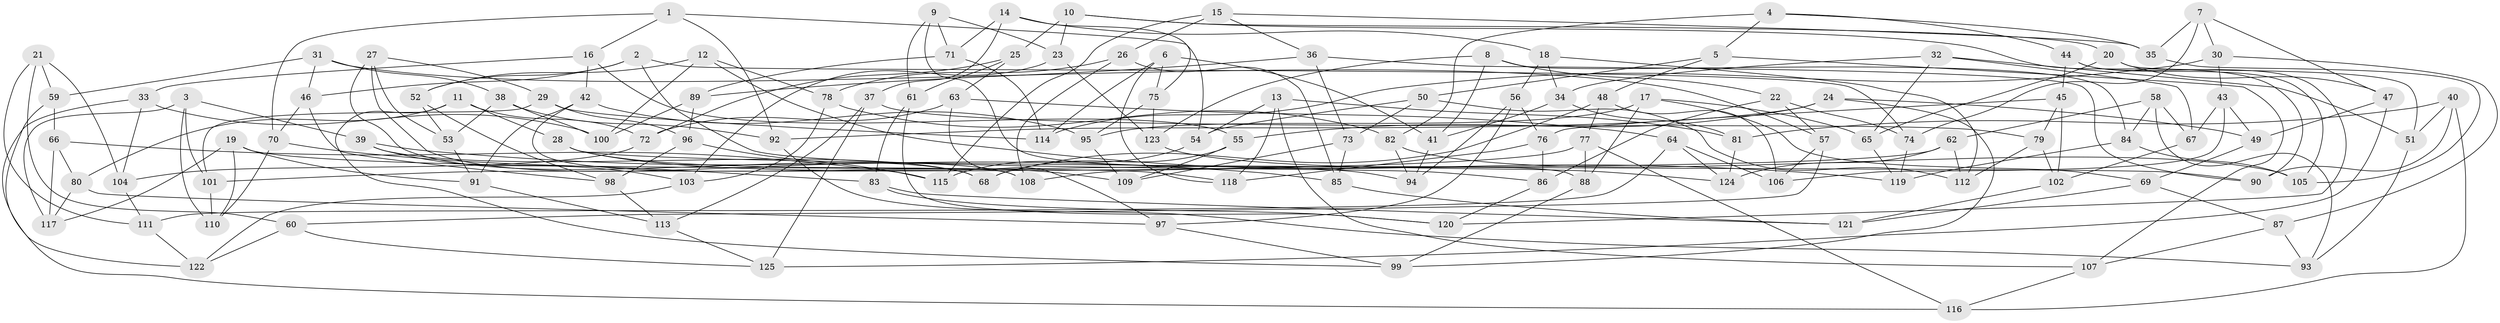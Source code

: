 // coarse degree distribution, {4: 0.2894736842105263, 6: 0.4473684210526316, 3: 0.07894736842105263, 5: 0.18421052631578946}
// Generated by graph-tools (version 1.1) at 2025/38/03/04/25 23:38:05]
// undirected, 125 vertices, 250 edges
graph export_dot {
  node [color=gray90,style=filled];
  1;
  2;
  3;
  4;
  5;
  6;
  7;
  8;
  9;
  10;
  11;
  12;
  13;
  14;
  15;
  16;
  17;
  18;
  19;
  20;
  21;
  22;
  23;
  24;
  25;
  26;
  27;
  28;
  29;
  30;
  31;
  32;
  33;
  34;
  35;
  36;
  37;
  38;
  39;
  40;
  41;
  42;
  43;
  44;
  45;
  46;
  47;
  48;
  49;
  50;
  51;
  52;
  53;
  54;
  55;
  56;
  57;
  58;
  59;
  60;
  61;
  62;
  63;
  64;
  65;
  66;
  67;
  68;
  69;
  70;
  71;
  72;
  73;
  74;
  75;
  76;
  77;
  78;
  79;
  80;
  81;
  82;
  83;
  84;
  85;
  86;
  87;
  88;
  89;
  90;
  91;
  92;
  93;
  94;
  95;
  96;
  97;
  98;
  99;
  100;
  101;
  102;
  103;
  104;
  105;
  106;
  107;
  108;
  109;
  110;
  111;
  112;
  113;
  114;
  115;
  116;
  117;
  118;
  119;
  120;
  121;
  122;
  123;
  124;
  125;
  1 -- 70;
  1 -- 54;
  1 -- 16;
  1 -- 92;
  2 -- 74;
  2 -- 46;
  2 -- 52;
  2 -- 86;
  3 -- 110;
  3 -- 117;
  3 -- 101;
  3 -- 39;
  4 -- 35;
  4 -- 82;
  4 -- 5;
  4 -- 44;
  5 -- 107;
  5 -- 48;
  5 -- 50;
  6 -- 75;
  6 -- 118;
  6 -- 114;
  6 -- 41;
  7 -- 74;
  7 -- 30;
  7 -- 47;
  7 -- 35;
  8 -- 22;
  8 -- 41;
  8 -- 123;
  8 -- 84;
  9 -- 71;
  9 -- 88;
  9 -- 61;
  9 -- 23;
  10 -- 23;
  10 -- 90;
  10 -- 25;
  10 -- 20;
  11 -- 99;
  11 -- 72;
  11 -- 28;
  11 -- 80;
  12 -- 100;
  12 -- 52;
  12 -- 78;
  12 -- 119;
  13 -- 54;
  13 -- 81;
  13 -- 107;
  13 -- 118;
  14 -- 18;
  14 -- 75;
  14 -- 71;
  14 -- 37;
  15 -- 36;
  15 -- 35;
  15 -- 26;
  15 -- 115;
  16 -- 55;
  16 -- 42;
  16 -- 33;
  17 -- 69;
  17 -- 65;
  17 -- 95;
  17 -- 88;
  18 -- 34;
  18 -- 56;
  18 -- 112;
  19 -- 117;
  19 -- 110;
  19 -- 91;
  19 -- 118;
  20 -- 65;
  20 -- 51;
  20 -- 47;
  21 -- 60;
  21 -- 59;
  21 -- 111;
  21 -- 104;
  22 -- 86;
  22 -- 74;
  22 -- 57;
  23 -- 123;
  23 -- 103;
  24 -- 55;
  24 -- 92;
  24 -- 99;
  24 -- 49;
  25 -- 63;
  25 -- 61;
  25 -- 72;
  26 -- 108;
  26 -- 85;
  26 -- 78;
  27 -- 29;
  27 -- 53;
  27 -- 108;
  27 -- 68;
  28 -- 90;
  28 -- 94;
  28 -- 109;
  29 -- 114;
  29 -- 96;
  29 -- 101;
  30 -- 114;
  30 -- 43;
  30 -- 87;
  31 -- 46;
  31 -- 59;
  31 -- 57;
  31 -- 38;
  32 -- 34;
  32 -- 67;
  32 -- 51;
  32 -- 65;
  33 -- 100;
  33 -- 116;
  33 -- 104;
  34 -- 81;
  34 -- 41;
  35 -- 105;
  36 -- 73;
  36 -- 89;
  36 -- 90;
  37 -- 113;
  37 -- 125;
  37 -- 79;
  38 -- 53;
  38 -- 100;
  38 -- 92;
  39 -- 85;
  39 -- 68;
  39 -- 103;
  40 -- 90;
  40 -- 81;
  40 -- 51;
  40 -- 116;
  41 -- 94;
  42 -- 91;
  42 -- 95;
  42 -- 108;
  43 -- 106;
  43 -- 49;
  43 -- 67;
  44 -- 105;
  44 -- 45;
  44 -- 120;
  45 -- 76;
  45 -- 102;
  45 -- 79;
  46 -- 70;
  46 -- 98;
  47 -- 49;
  47 -- 125;
  48 -- 68;
  48 -- 77;
  48 -- 106;
  49 -- 69;
  50 -- 73;
  50 -- 54;
  50 -- 112;
  51 -- 93;
  52 -- 53;
  52 -- 98;
  53 -- 91;
  54 -- 115;
  55 -- 68;
  55 -- 109;
  56 -- 97;
  56 -- 94;
  56 -- 76;
  57 -- 60;
  57 -- 106;
  58 -- 84;
  58 -- 62;
  58 -- 67;
  58 -- 93;
  59 -- 66;
  59 -- 122;
  60 -- 122;
  60 -- 125;
  61 -- 83;
  61 -- 120;
  62 -- 112;
  62 -- 124;
  62 -- 108;
  63 -- 97;
  63 -- 64;
  63 -- 72;
  64 -- 106;
  64 -- 111;
  64 -- 124;
  65 -- 119;
  66 -- 115;
  66 -- 117;
  66 -- 80;
  67 -- 102;
  69 -- 87;
  69 -- 121;
  70 -- 83;
  70 -- 110;
  71 -- 114;
  71 -- 89;
  72 -- 104;
  73 -- 109;
  73 -- 85;
  74 -- 119;
  75 -- 95;
  75 -- 123;
  76 -- 86;
  76 -- 118;
  77 -- 116;
  77 -- 88;
  77 -- 101;
  78 -- 103;
  78 -- 82;
  79 -- 112;
  79 -- 102;
  80 -- 97;
  80 -- 117;
  81 -- 124;
  82 -- 94;
  82 -- 105;
  83 -- 120;
  83 -- 121;
  84 -- 119;
  84 -- 105;
  85 -- 121;
  86 -- 120;
  87 -- 93;
  87 -- 107;
  88 -- 99;
  89 -- 96;
  89 -- 100;
  91 -- 113;
  92 -- 93;
  95 -- 109;
  96 -- 115;
  96 -- 98;
  97 -- 99;
  98 -- 113;
  101 -- 110;
  102 -- 121;
  103 -- 122;
  104 -- 111;
  107 -- 116;
  111 -- 122;
  113 -- 125;
  123 -- 124;
}
